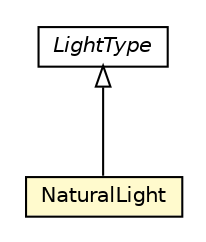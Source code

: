 #!/usr/local/bin/dot
#
# Class diagram 
# Generated by UMLGraph version R5_6-24-gf6e263 (http://www.umlgraph.org/)
#

digraph G {
	edge [fontname="Helvetica",fontsize=10,labelfontname="Helvetica",labelfontsize=10];
	node [fontname="Helvetica",fontsize=10,shape=plaintext];
	nodesep=0.25;
	ranksep=0.5;
	// org.universAAL.ontology.lighting.NaturalLight
	c254054 [label=<<table title="org.universAAL.ontology.lighting.NaturalLight" border="0" cellborder="1" cellspacing="0" cellpadding="2" port="p" bgcolor="lemonChiffon" href="./NaturalLight.html">
		<tr><td><table border="0" cellspacing="0" cellpadding="1">
<tr><td align="center" balign="center"> NaturalLight </td></tr>
		</table></td></tr>
		</table>>, URL="./NaturalLight.html", fontname="Helvetica", fontcolor="black", fontsize=10.0];
	// org.universAAL.ontology.lighting.LightType
	c254063 [label=<<table title="org.universAAL.ontology.lighting.LightType" border="0" cellborder="1" cellspacing="0" cellpadding="2" port="p" href="./LightType.html">
		<tr><td><table border="0" cellspacing="0" cellpadding="1">
<tr><td align="center" balign="center"><font face="Helvetica-Oblique"> LightType </font></td></tr>
		</table></td></tr>
		</table>>, URL="./LightType.html", fontname="Helvetica", fontcolor="black", fontsize=10.0];
	//org.universAAL.ontology.lighting.NaturalLight extends org.universAAL.ontology.lighting.LightType
	c254063:p -> c254054:p [dir=back,arrowtail=empty];
}

